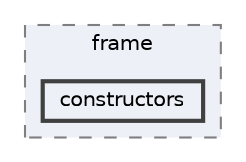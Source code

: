 digraph "/home/jam/Research/IRES-2025/dev/src/llm-scripts/testing/hypothesis-testing/hyp-env/lib/python3.12/site-packages/pandas/tests/frame/constructors"
{
 // LATEX_PDF_SIZE
  bgcolor="transparent";
  edge [fontname=Helvetica,fontsize=10,labelfontname=Helvetica,labelfontsize=10];
  node [fontname=Helvetica,fontsize=10,shape=box,height=0.2,width=0.4];
  compound=true
  subgraph clusterdir_a2ce5c43c7356f9ffc7977bd1889349f {
    graph [ bgcolor="#edf0f7", pencolor="grey50", label="frame", fontname=Helvetica,fontsize=10 style="filled,dashed", URL="dir_a2ce5c43c7356f9ffc7977bd1889349f.html",tooltip=""]
  dir_937efa166b5cfca8d52519f953b4996c [label="constructors", fillcolor="#edf0f7", color="grey25", style="filled,bold", URL="dir_937efa166b5cfca8d52519f953b4996c.html",tooltip=""];
  }
}
